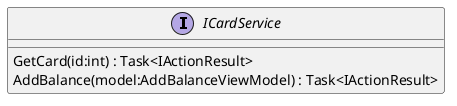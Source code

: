 @startuml
interface ICardService {
    GetCard(id:int) : Task<IActionResult>
    AddBalance(model:AddBalanceViewModel) : Task<IActionResult>
}
@enduml
